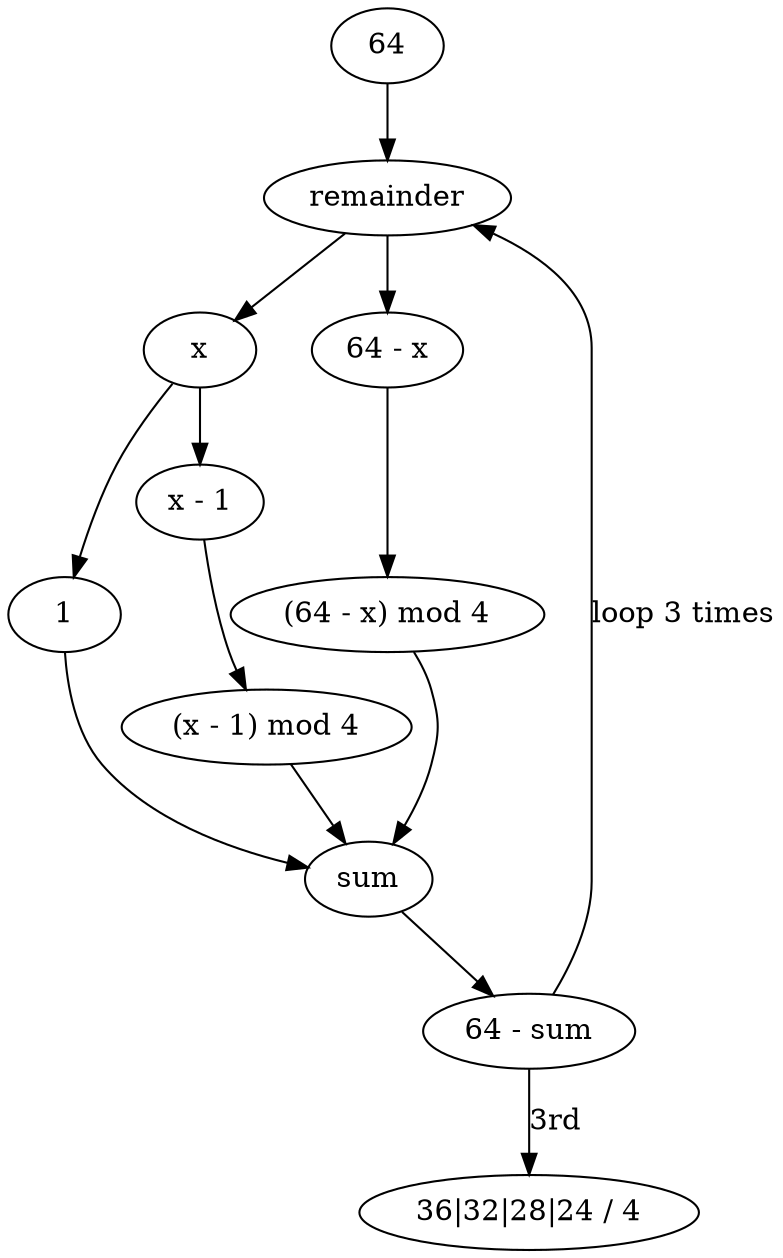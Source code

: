 digraph {
    g [label="64"];
    g_rem [label="remainder"];
    l [label="x"];
    l_0 [label="1"];
    l_1 [label="x - 1"];
    l_11 [label="(x - 1) mod 4"];
    r [label="64 - x"];
    r_1 [label="(64 - x) mod 4"];
    sum [label="sum"];
    deduct [label="64 - sum"]
    result [label="36|32|28|24 / 4"]
    g -> g_rem;
    g_rem -> l;
    g_rem -> r;
    l -> l_0;
    l -> l_1;
    l_1 -> l_11;
    r ->  r_1;
    l_11 -> sum;
    r_1 -> sum;
    l_0 -> sum;
    sum -> deduct;
    edge [label="loop 3 times"];
    deduct -> g_rem;
    edge [label="3rd"];
    deduct -> result;
}
